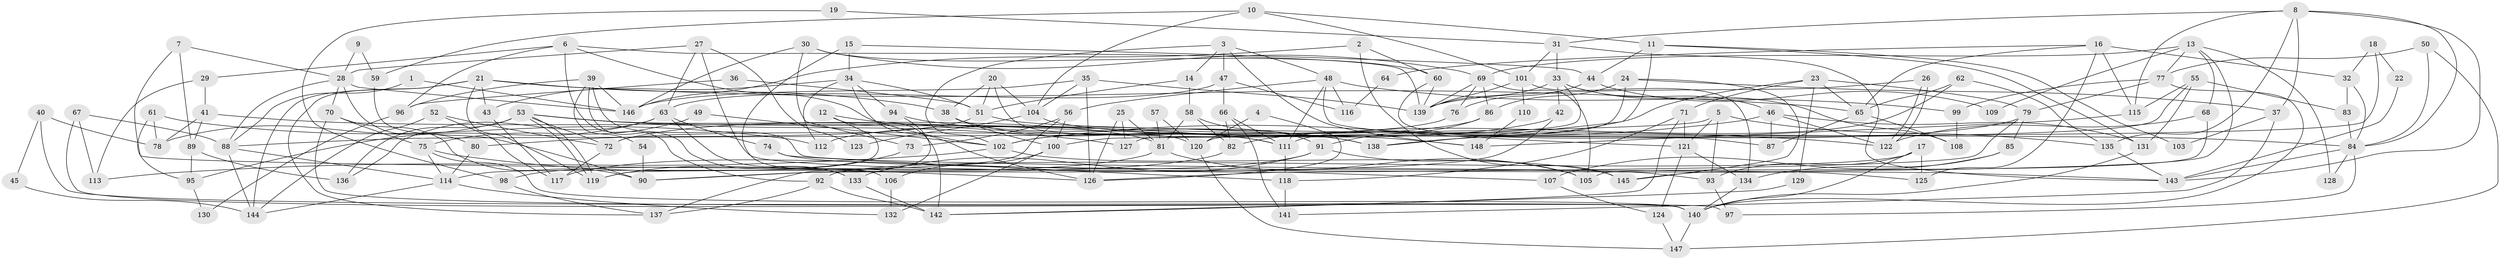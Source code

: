 // Generated by graph-tools (version 1.1) at 2025/02/03/09/25 03:02:11]
// undirected, 148 vertices, 296 edges
graph export_dot {
graph [start="1"]
  node [color=gray90,style=filled];
  1;
  2;
  3;
  4;
  5;
  6;
  7;
  8;
  9;
  10;
  11;
  12;
  13;
  14;
  15;
  16;
  17;
  18;
  19;
  20;
  21;
  22;
  23;
  24;
  25;
  26;
  27;
  28;
  29;
  30;
  31;
  32;
  33;
  34;
  35;
  36;
  37;
  38;
  39;
  40;
  41;
  42;
  43;
  44;
  45;
  46;
  47;
  48;
  49;
  50;
  51;
  52;
  53;
  54;
  55;
  56;
  57;
  58;
  59;
  60;
  61;
  62;
  63;
  64;
  65;
  66;
  67;
  68;
  69;
  70;
  71;
  72;
  73;
  74;
  75;
  76;
  77;
  78;
  79;
  80;
  81;
  82;
  83;
  84;
  85;
  86;
  87;
  88;
  89;
  90;
  91;
  92;
  93;
  94;
  95;
  96;
  97;
  98;
  99;
  100;
  101;
  102;
  103;
  104;
  105;
  106;
  107;
  108;
  109;
  110;
  111;
  112;
  113;
  114;
  115;
  116;
  117;
  118;
  119;
  120;
  121;
  122;
  123;
  124;
  125;
  126;
  127;
  128;
  129;
  130;
  131;
  132;
  133;
  134;
  135;
  136;
  137;
  138;
  139;
  140;
  141;
  142;
  143;
  144;
  145;
  146;
  147;
  148;
  1 -- 88;
  1 -- 146;
  2 -- 145;
  2 -- 146;
  2 -- 60;
  3 -- 148;
  3 -- 48;
  3 -- 14;
  3 -- 47;
  3 -- 102;
  4 -- 120;
  4 -- 126;
  5 -- 135;
  5 -- 121;
  5 -- 88;
  5 -- 93;
  6 -- 92;
  6 -- 102;
  6 -- 29;
  6 -- 96;
  6 -- 139;
  7 -- 125;
  7 -- 28;
  7 -- 89;
  8 -- 115;
  8 -- 31;
  8 -- 37;
  8 -- 84;
  8 -- 135;
  8 -- 143;
  9 -- 28;
  9 -- 59;
  10 -- 101;
  10 -- 104;
  10 -- 11;
  10 -- 59;
  11 -- 138;
  11 -- 44;
  11 -- 103;
  11 -- 131;
  12 -- 142;
  12 -- 119;
  12 -- 122;
  13 -- 68;
  13 -- 77;
  13 -- 69;
  13 -- 109;
  13 -- 128;
  13 -- 145;
  14 -- 51;
  14 -- 58;
  15 -- 44;
  15 -- 106;
  15 -- 34;
  16 -- 32;
  16 -- 65;
  16 -- 64;
  16 -- 115;
  16 -- 125;
  17 -- 93;
  17 -- 140;
  17 -- 92;
  17 -- 125;
  18 -- 127;
  18 -- 32;
  18 -- 22;
  19 -- 98;
  19 -- 31;
  20 -- 120;
  20 -- 51;
  20 -- 38;
  20 -- 104;
  21 -- 43;
  21 -- 38;
  21 -- 65;
  21 -- 119;
  21 -- 137;
  21 -- 144;
  22 -- 143;
  23 -- 65;
  23 -- 82;
  23 -- 71;
  23 -- 79;
  23 -- 129;
  24 -- 145;
  24 -- 37;
  24 -- 86;
  24 -- 120;
  25 -- 126;
  25 -- 81;
  25 -- 127;
  26 -- 122;
  26 -- 122;
  26 -- 139;
  27 -- 63;
  27 -- 28;
  27 -- 107;
  27 -- 123;
  28 -- 70;
  28 -- 146;
  28 -- 80;
  28 -- 88;
  29 -- 41;
  29 -- 113;
  30 -- 60;
  30 -- 69;
  30 -- 73;
  30 -- 146;
  31 -- 33;
  31 -- 101;
  31 -- 143;
  32 -- 84;
  32 -- 83;
  33 -- 108;
  33 -- 139;
  33 -- 42;
  33 -- 46;
  33 -- 100;
  34 -- 51;
  34 -- 43;
  34 -- 94;
  34 -- 112;
  34 -- 126;
  35 -- 126;
  35 -- 139;
  35 -- 104;
  35 -- 146;
  36 -- 96;
  36 -- 51;
  37 -- 141;
  37 -- 103;
  38 -- 100;
  38 -- 111;
  39 -- 146;
  39 -- 143;
  39 -- 54;
  39 -- 96;
  39 -- 133;
  40 -- 140;
  40 -- 78;
  40 -- 45;
  41 -- 89;
  41 -- 111;
  41 -- 78;
  42 -- 72;
  42 -- 90;
  43 -- 117;
  44 -- 76;
  44 -- 109;
  45 -- 144;
  46 -- 122;
  46 -- 87;
  46 -- 102;
  46 -- 131;
  47 -- 66;
  47 -- 63;
  47 -- 116;
  48 -- 56;
  48 -- 111;
  48 -- 99;
  48 -- 116;
  48 -- 121;
  49 -- 75;
  49 -- 102;
  50 -- 77;
  50 -- 84;
  50 -- 147;
  51 -- 80;
  51 -- 84;
  52 -- 144;
  52 -- 72;
  52 -- 117;
  53 -- 138;
  53 -- 119;
  53 -- 119;
  53 -- 72;
  53 -- 78;
  53 -- 81;
  53 -- 127;
  53 -- 136;
  54 -- 90;
  55 -- 131;
  55 -- 72;
  55 -- 83;
  55 -- 115;
  56 -- 73;
  56 -- 114;
  56 -- 100;
  57 -- 81;
  57 -- 120;
  58 -- 91;
  58 -- 81;
  58 -- 82;
  59 -- 90;
  60 -- 139;
  60 -- 87;
  61 -- 112;
  61 -- 78;
  61 -- 95;
  62 -- 65;
  62 -- 135;
  62 -- 111;
  63 -- 136;
  63 -- 74;
  63 -- 95;
  63 -- 133;
  64 -- 116;
  65 -- 87;
  65 -- 108;
  66 -- 111;
  66 -- 82;
  66 -- 141;
  67 -- 88;
  67 -- 113;
  67 -- 140;
  68 -- 122;
  68 -- 105;
  69 -- 86;
  69 -- 76;
  69 -- 105;
  69 -- 139;
  70 -- 75;
  70 -- 97;
  70 -- 90;
  71 -- 121;
  71 -- 118;
  71 -- 142;
  72 -- 117;
  73 -- 119;
  74 -- 118;
  74 -- 93;
  75 -- 140;
  75 -- 114;
  75 -- 126;
  76 -- 102;
  77 -- 79;
  77 -- 140;
  77 -- 99;
  79 -- 126;
  79 -- 85;
  79 -- 138;
  80 -- 114;
  81 -- 98;
  81 -- 105;
  82 -- 90;
  83 -- 84;
  84 -- 143;
  84 -- 97;
  84 -- 128;
  85 -- 107;
  85 -- 134;
  86 -- 91;
  86 -- 112;
  88 -- 114;
  88 -- 144;
  89 -- 95;
  89 -- 136;
  91 -- 105;
  91 -- 133;
  91 -- 117;
  92 -- 142;
  92 -- 137;
  93 -- 97;
  94 -- 137;
  94 -- 138;
  95 -- 130;
  96 -- 130;
  98 -- 137;
  99 -- 108;
  100 -- 106;
  100 -- 132;
  101 -- 139;
  101 -- 134;
  101 -- 110;
  102 -- 113;
  102 -- 145;
  104 -- 123;
  104 -- 148;
  106 -- 132;
  107 -- 124;
  110 -- 148;
  111 -- 118;
  114 -- 144;
  114 -- 132;
  115 -- 148;
  118 -- 141;
  120 -- 147;
  121 -- 134;
  121 -- 124;
  124 -- 147;
  129 -- 142;
  131 -- 140;
  133 -- 142;
  134 -- 140;
  135 -- 143;
  140 -- 147;
}
